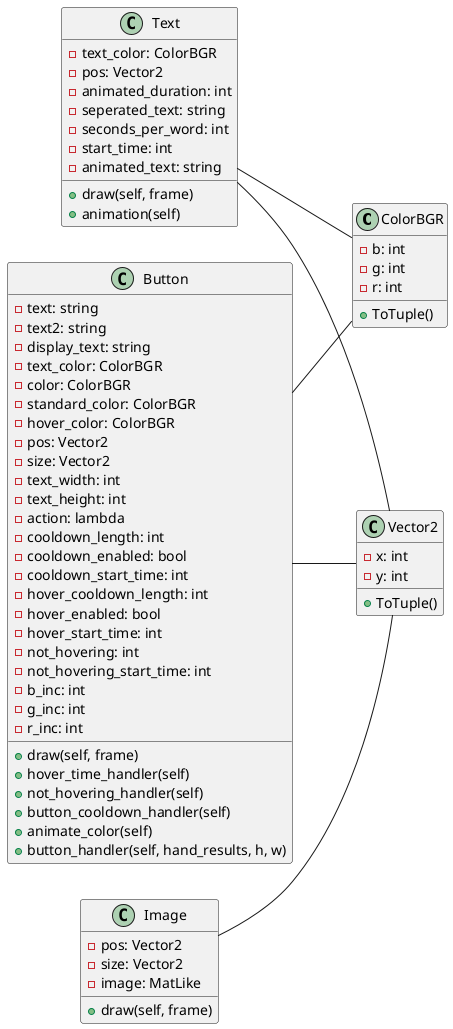 @startuml name
left to right direction

class ColorBGR {
    - b: int
    - g: int
    - r: int
        + ToTuple()
}

class Vector2 {
    - x: int
    - y: int
        + ToTuple()
}

class Button {
    - text: string
    - text2: string
    - display_text: string
    - text_color: ColorBGR
    - color: ColorBGR
    - standard_color: ColorBGR
    - hover_color: ColorBGR
    - pos: Vector2
    - size: Vector2
    - text_width: int
    - text_height: int
    - action: lambda
    - cooldown_length: int
    - cooldown_enabled: bool
    - cooldown_start_time: int
    - hover_cooldown_length: int
    - hover_enabled: bool
    - hover_start_time: int
    - not_hovering: int
    - not_hovering_start_time: int
    - b_inc: int
    - g_inc: int
    - r_inc: int
        + draw(self, frame)
        + hover_time_handler(self)
        + not_hovering_handler(self)
        + button_cooldown_handler(self)
        + animate_color(self)
        + button_handler(self, hand_results, h, w)
}

class Text {
    - text_color: ColorBGR
    - pos: Vector2
    - animated_duration: int
    - seperated_text: string
    - seconds_per_word: int
    - start_time: int
    - animated_text: string
        + draw(self, frame)
        + animation(self)
}

class Image {
    - pos: Vector2
    - size: Vector2
    - image: MatLike
        + draw(self, frame)
}

Button -- Vector2
Button -- ColorBGR
Text -- Vector2
Text -- ColorBGR
Image -- Vector2

@enduml